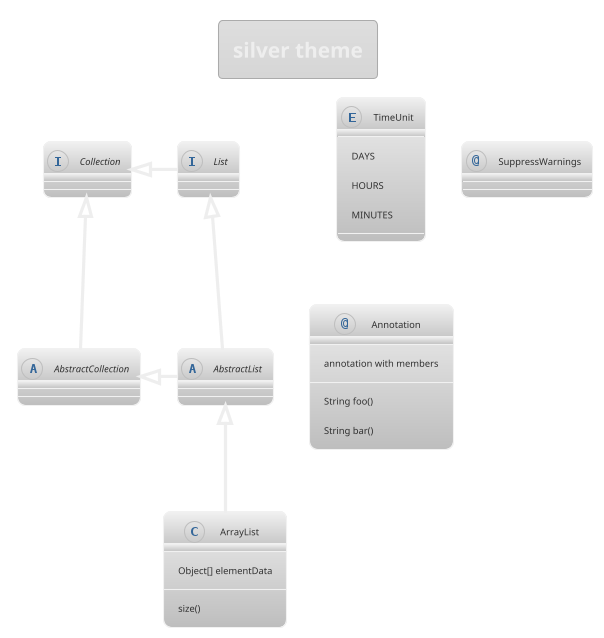 ' Do not edit
' Theme Gallery
' autogenerated by script
'
@startuml
!theme silver
title silver theme
abstract class AbstractList
abstract AbstractCollection
interface List
interface Collection

List <|-- AbstractList
Collection <|-- AbstractCollection

Collection <|- List
AbstractCollection <|- AbstractList
AbstractList <|-- ArrayList

class ArrayList {
  Object[] elementData
  size()
}

enum TimeUnit {
  DAYS
  HOURS
  MINUTES
}

annotation SuppressWarnings

annotation Annotation {
  annotation with members
  String foo()
  String bar()
}
@enduml